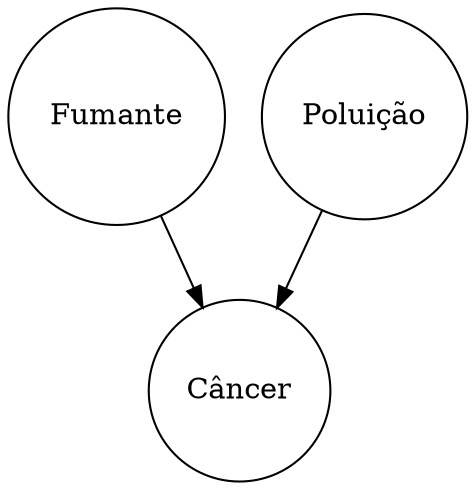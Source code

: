 digraph {
  node [shape=circle];
  A [label="Fumante"];
  B [label="Câncer"];
  C [label="Poluição"];

  A->B;
  C->B;

  rank=same; A; C;
}
